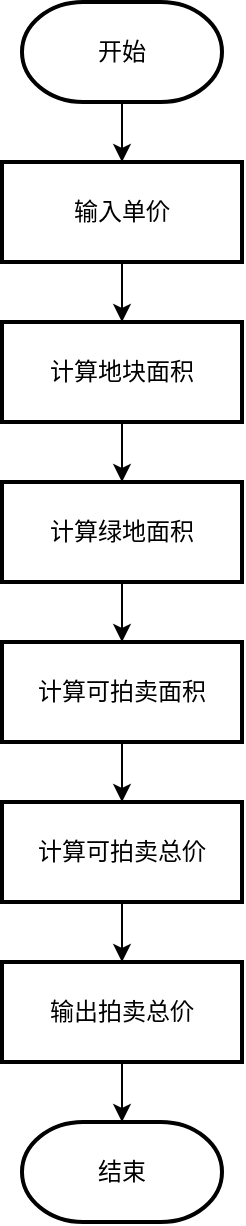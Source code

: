 <mxfile>
    <diagram id="wgq2pcJ7Otfxd-dh8Y5R" name="第 1 页">
        <mxGraphModel dx="897" dy="779" grid="1" gridSize="10" guides="1" tooltips="1" connect="1" arrows="1" fold="1" page="1" pageScale="1" pageWidth="827" pageHeight="1169" math="0" shadow="0">
            <root>
                <mxCell id="0"/>
                <mxCell id="1" parent="0"/>
                <mxCell id="23" value="" style="edgeStyle=none;html=1;" edge="1" parent="1" source="3" target="19">
                    <mxGeometry relative="1" as="geometry"/>
                </mxCell>
                <mxCell id="3" value="开始" style="strokeWidth=2;html=1;shape=mxgraph.flowchart.terminator;whiteSpace=wrap;" vertex="1" parent="1">
                    <mxGeometry x="350" y="40" width="100" height="50" as="geometry"/>
                </mxCell>
                <mxCell id="7" value="" style="edgeStyle=none;html=1;" edge="1" parent="1" source="4" target="6">
                    <mxGeometry relative="1" as="geometry"/>
                </mxCell>
                <mxCell id="4" value="计算地块面积" style="whiteSpace=wrap;html=1;strokeWidth=2;" vertex="1" parent="1">
                    <mxGeometry x="340" y="200" width="120" height="50" as="geometry"/>
                </mxCell>
                <mxCell id="9" value="" style="edgeStyle=none;html=1;" edge="1" parent="1" source="6" target="8">
                    <mxGeometry relative="1" as="geometry"/>
                </mxCell>
                <mxCell id="6" value="计算绿地面积" style="whiteSpace=wrap;html=1;strokeWidth=2;" vertex="1" parent="1">
                    <mxGeometry x="340" y="280" width="120" height="50" as="geometry"/>
                </mxCell>
                <mxCell id="27" style="edgeStyle=none;html=1;entryX=0.5;entryY=0;entryDx=0;entryDy=0;" edge="1" parent="1" source="8" target="10">
                    <mxGeometry relative="1" as="geometry"/>
                </mxCell>
                <mxCell id="8" value="计算可拍卖面积" style="whiteSpace=wrap;html=1;strokeWidth=2;" vertex="1" parent="1">
                    <mxGeometry x="340" y="360" width="120" height="50" as="geometry"/>
                </mxCell>
                <mxCell id="13" value="" style="edgeStyle=none;html=1;" edge="1" parent="1" source="10" target="12">
                    <mxGeometry relative="1" as="geometry"/>
                </mxCell>
                <mxCell id="10" value="计算可拍卖总价" style="whiteSpace=wrap;html=1;strokeWidth=2;" vertex="1" parent="1">
                    <mxGeometry x="340" y="440" width="120" height="50" as="geometry"/>
                </mxCell>
                <mxCell id="16" value="" style="edgeStyle=none;html=1;" edge="1" parent="1" source="12" target="14">
                    <mxGeometry relative="1" as="geometry"/>
                </mxCell>
                <mxCell id="12" value="输出拍卖总价" style="whiteSpace=wrap;html=1;strokeWidth=2;" vertex="1" parent="1">
                    <mxGeometry x="340" y="520" width="120" height="50" as="geometry"/>
                </mxCell>
                <mxCell id="14" value="结束" style="strokeWidth=2;html=1;shape=mxgraph.flowchart.terminator;whiteSpace=wrap;" vertex="1" parent="1">
                    <mxGeometry x="350" y="600" width="100" height="50" as="geometry"/>
                </mxCell>
                <mxCell id="25" style="edgeStyle=none;html=1;entryX=0.5;entryY=0;entryDx=0;entryDy=0;" edge="1" parent="1" source="19" target="4">
                    <mxGeometry relative="1" as="geometry"/>
                </mxCell>
                <mxCell id="19" value="输入单价" style="whiteSpace=wrap;html=1;strokeWidth=2;" vertex="1" parent="1">
                    <mxGeometry x="340" y="120" width="120" height="50" as="geometry"/>
                </mxCell>
            </root>
        </mxGraphModel>
    </diagram>
</mxfile>